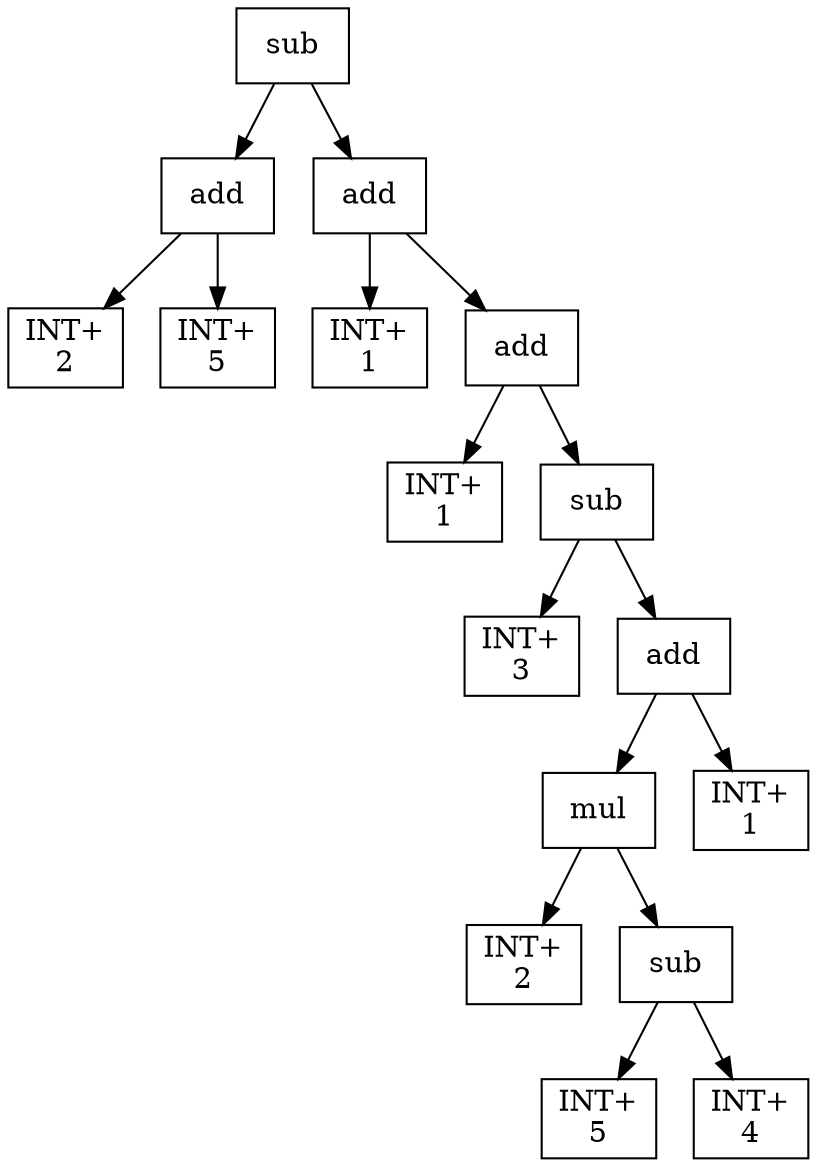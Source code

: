 digraph expr {
  node [shape=box];
  n1 [label="sub"];
  n2 [label="add"];
  n3 [label="INT+\n2"];
  n4 [label="INT+\n5"];
  n2 -> n3;
  n2 -> n4;
  n5 [label="add"];
  n6 [label="INT+\n1"];
  n7 [label="add"];
  n8 [label="INT+\n1"];
  n9 [label="sub"];
  n10 [label="INT+\n3"];
  n11 [label="add"];
  n12 [label="mul"];
  n13 [label="INT+\n2"];
  n14 [label="sub"];
  n15 [label="INT+\n5"];
  n16 [label="INT+\n4"];
  n14 -> n15;
  n14 -> n16;
  n12 -> n13;
  n12 -> n14;
  n17 [label="INT+\n1"];
  n11 -> n12;
  n11 -> n17;
  n9 -> n10;
  n9 -> n11;
  n7 -> n8;
  n7 -> n9;
  n5 -> n6;
  n5 -> n7;
  n1 -> n2;
  n1 -> n5;
}